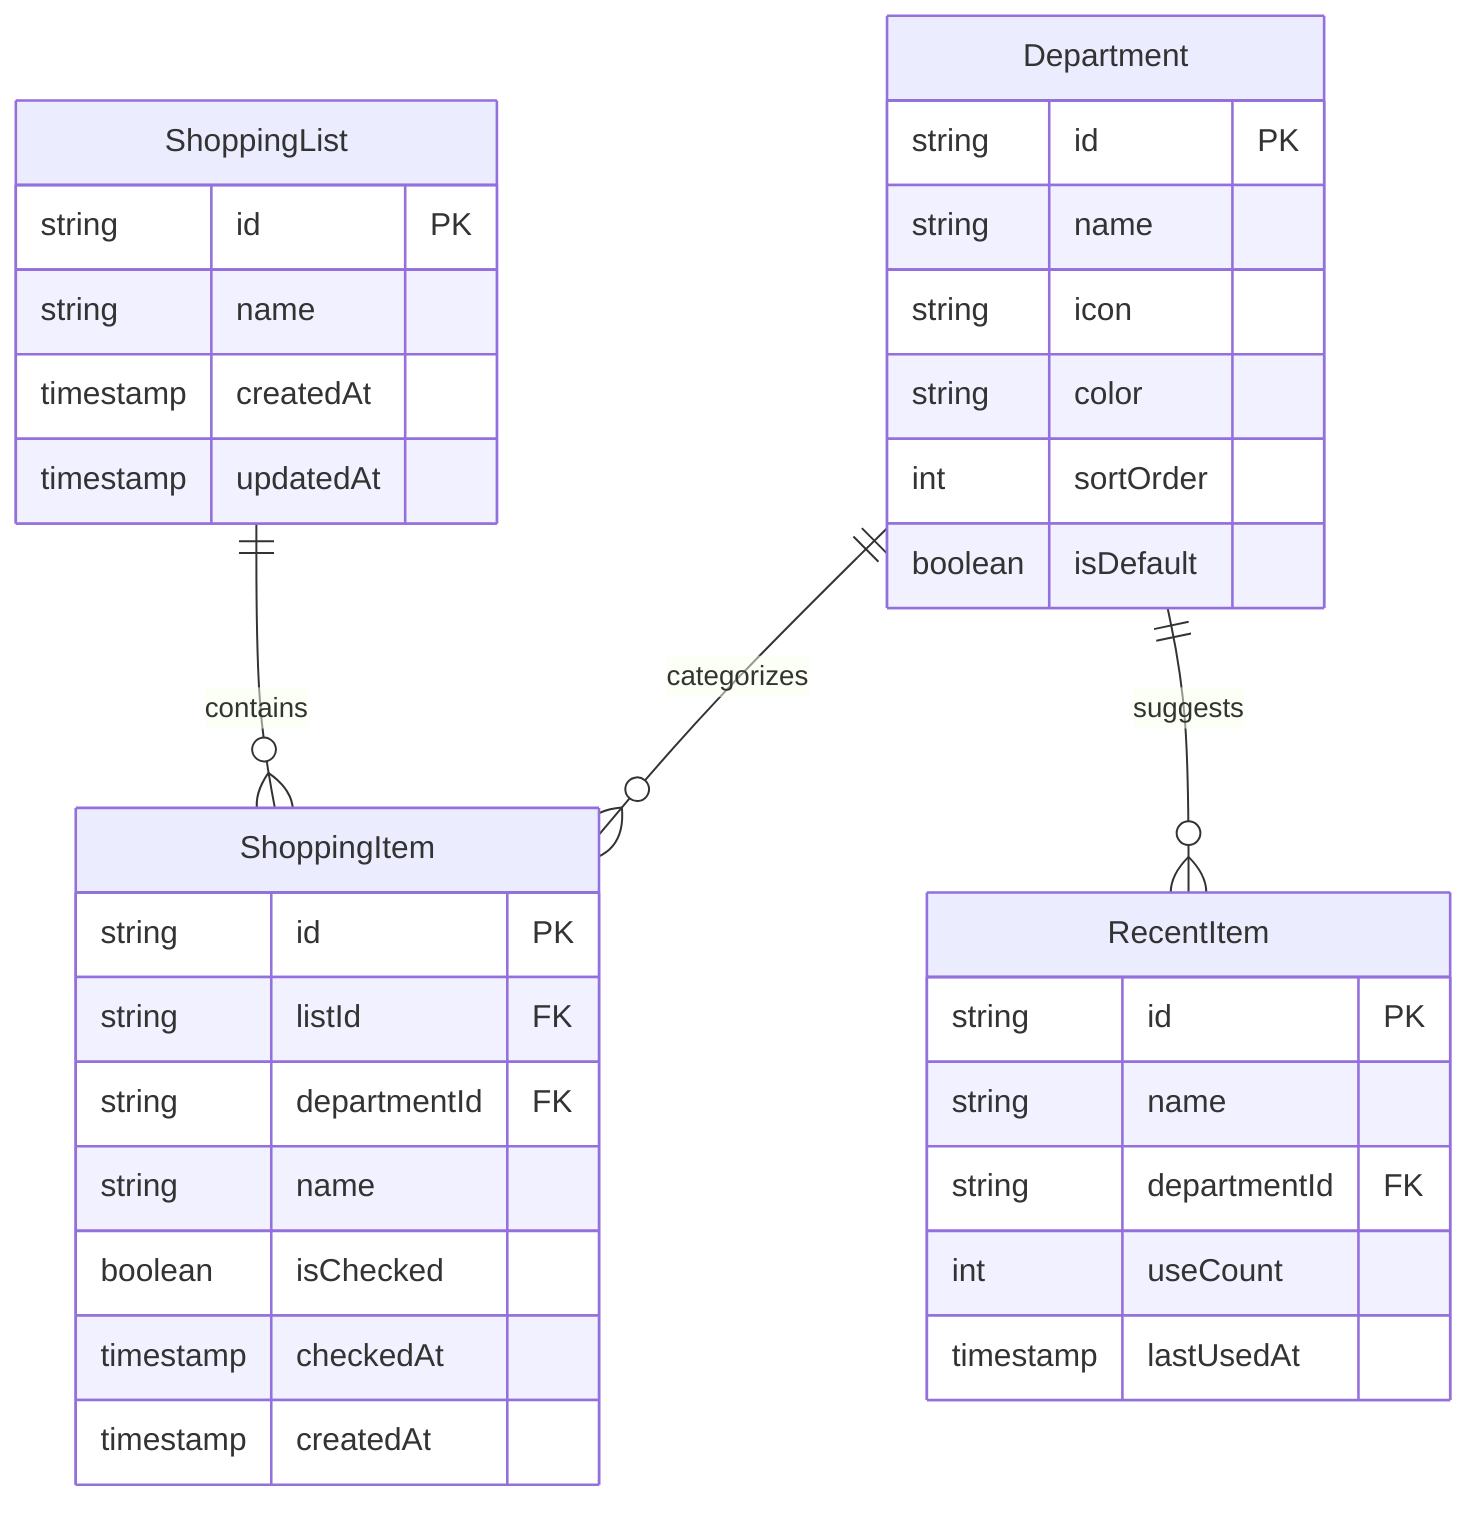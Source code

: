 erDiagram
    Department ||--o{ ShoppingItem : "categorizes"
    ShoppingList ||--o{ ShoppingItem : "contains"
    Department ||--o{ RecentItem : "suggests"

    Department {
        string id PK
        string name
        string icon
        string color
        int sortOrder
        boolean isDefault
    }

    ShoppingList {
        string id PK
        string name
        timestamp createdAt
        timestamp updatedAt
    }

    ShoppingItem {
        string id PK
        string listId FK
        string departmentId FK
        string name
        boolean isChecked
        timestamp checkedAt
        timestamp createdAt
    }

    RecentItem {
        string id PK
        string name
        string departmentId FK
        int useCount
        timestamp lastUsedAt
    }